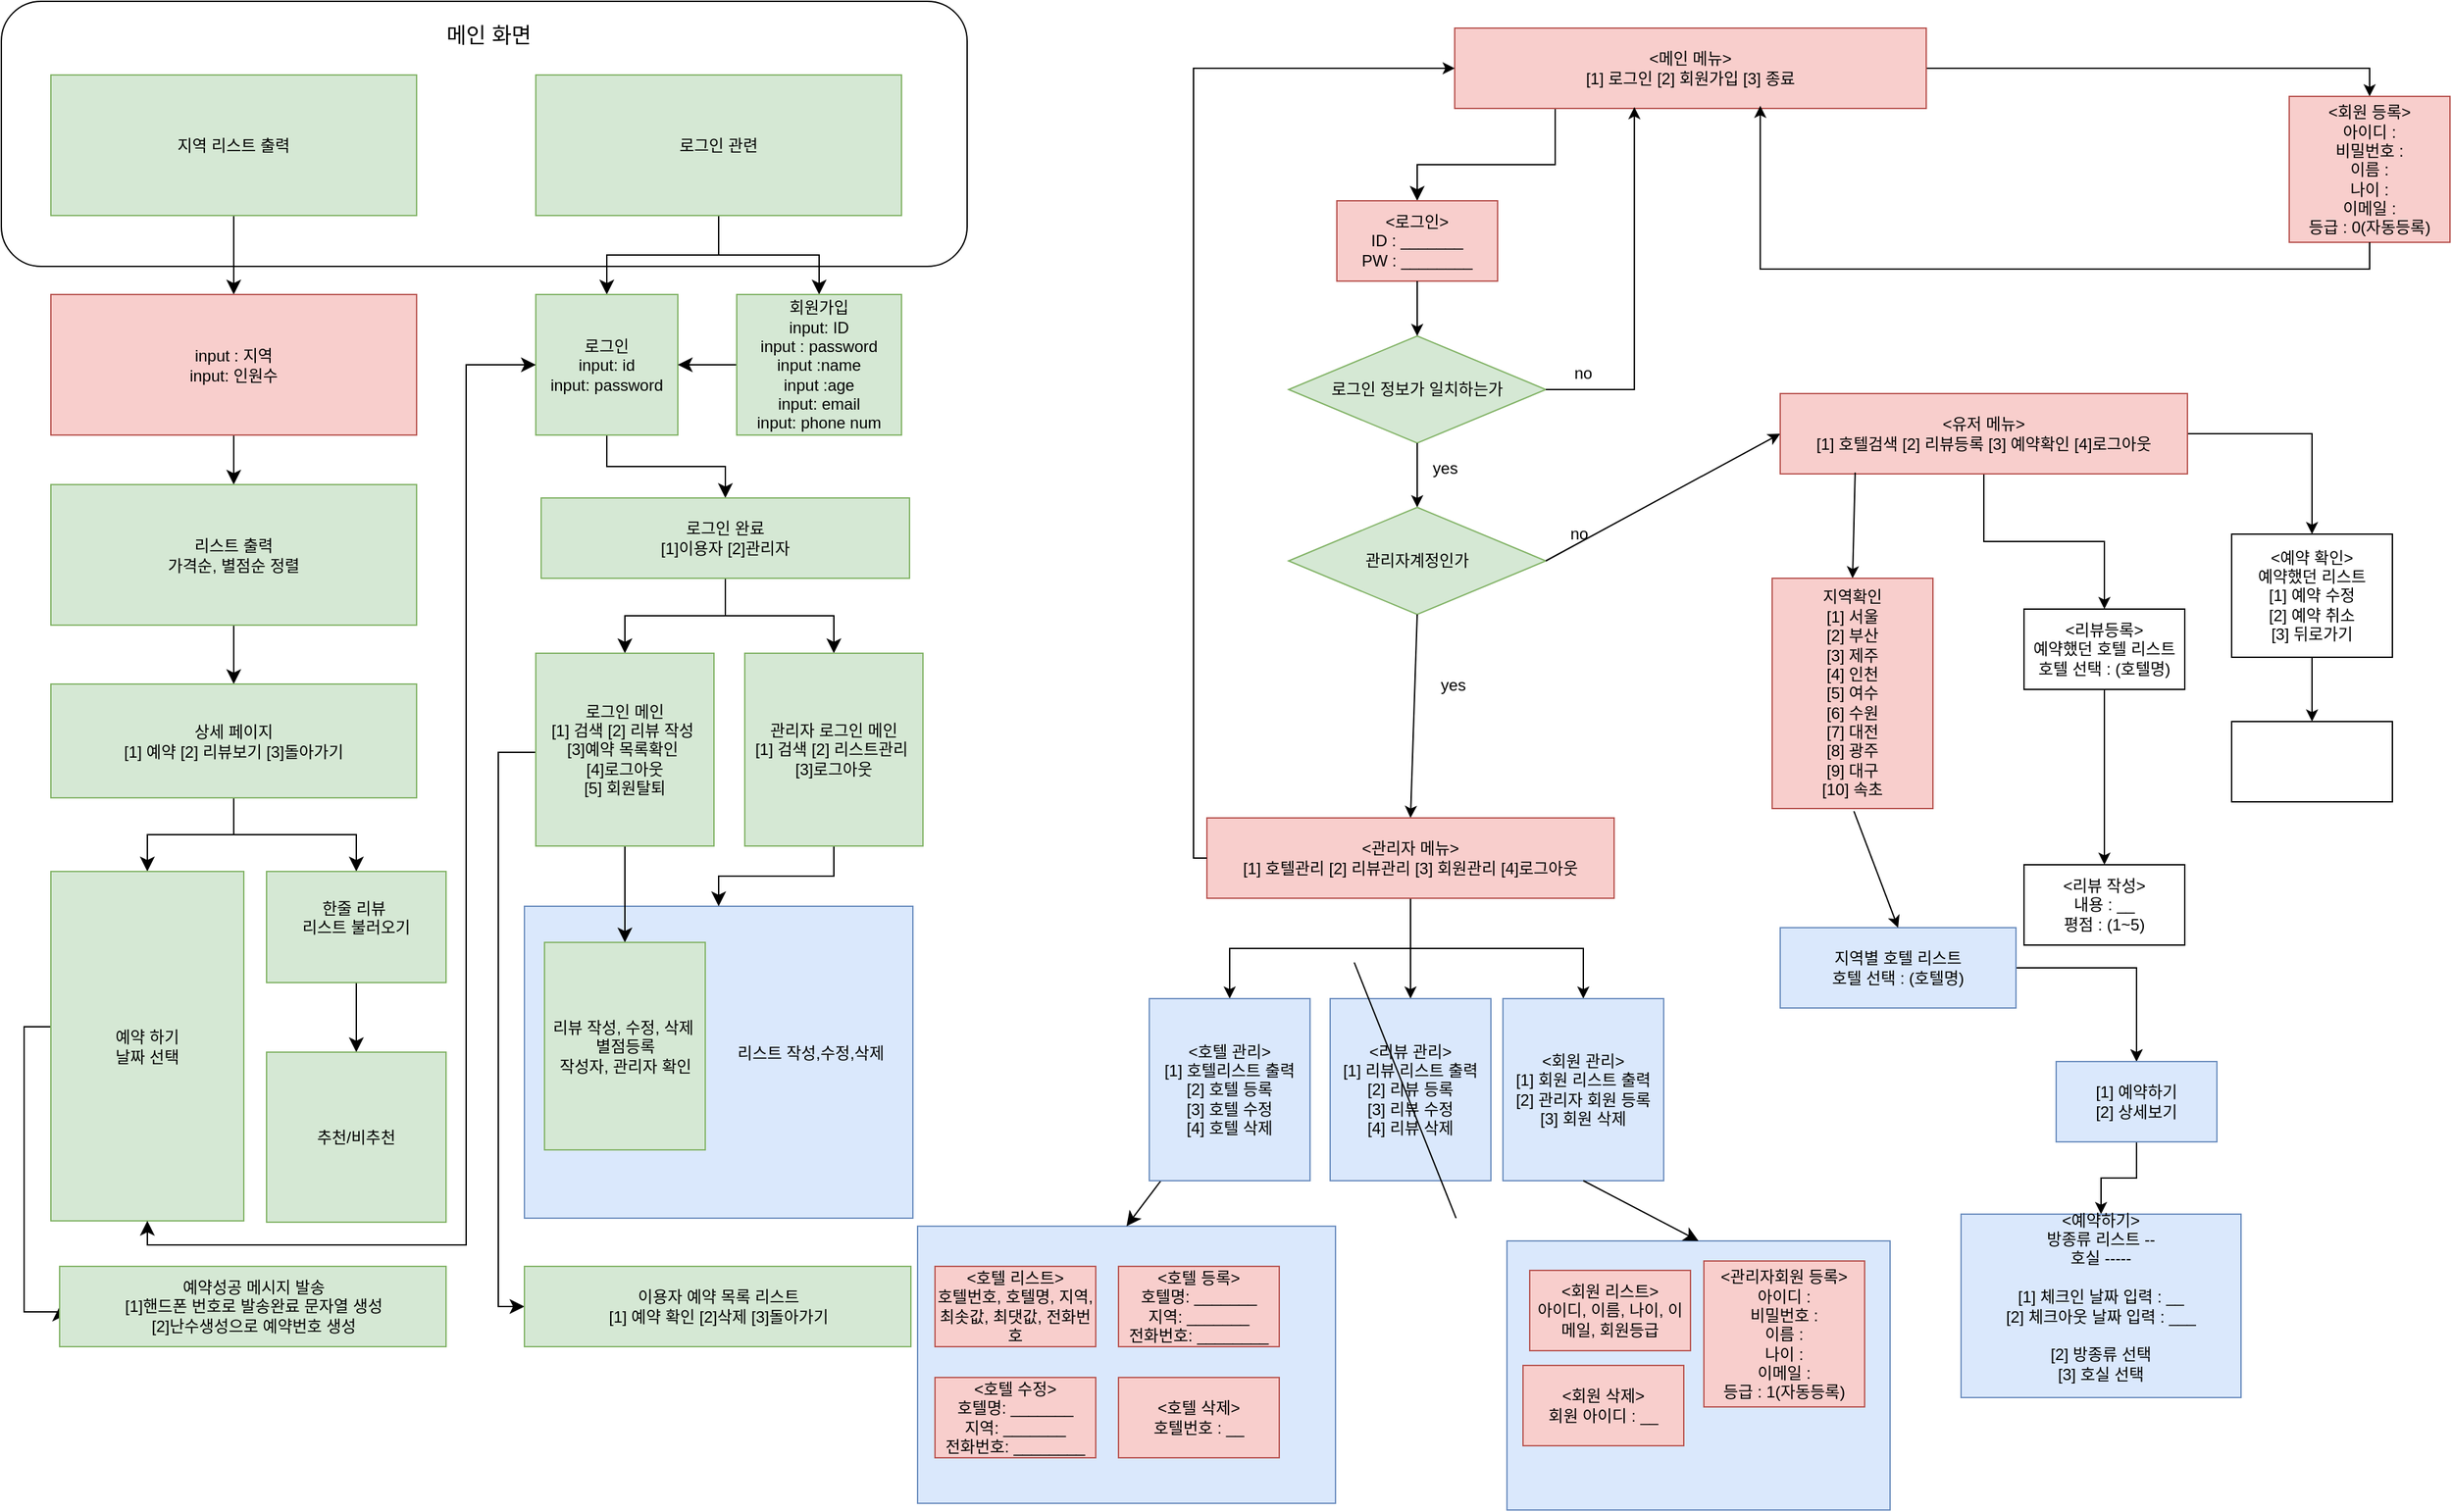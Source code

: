 <mxfile version="24.8.1">
  <diagram name="페이지-1" id="jO7z1dyCeIapQeeWM0qE">
    <mxGraphModel dx="1834" dy="1128" grid="0" gridSize="10" guides="1" tooltips="1" connect="1" arrows="1" fold="1" page="0" pageScale="1" pageWidth="827" pageHeight="1169" math="0" shadow="0">
      <root>
        <mxCell id="0" />
        <mxCell id="1" parent="0" />
        <mxCell id="-69zd7syYc6jtr3W0xUl-8" value="" style="rounded=0;whiteSpace=wrap;html=1;fillColor=#dae8fc;strokeColor=#6c8ebf;" vertex="1" parent="1">
          <mxGeometry x="374" y="872" width="312" height="207" as="geometry" />
        </mxCell>
        <mxCell id="-69zd7syYc6jtr3W0xUl-6" value="" style="rounded=0;whiteSpace=wrap;html=1;fillColor=#dae8fc;strokeColor=#6c8ebf;" vertex="1" parent="1">
          <mxGeometry x="814" y="883" width="286" height="201" as="geometry" />
        </mxCell>
        <mxCell id="dWjAk6hpG_CuCAJiAuPZ-34" value="&amp;nbsp; &amp;nbsp; &amp;nbsp; &amp;nbsp; &amp;nbsp; &amp;nbsp; &amp;nbsp; &amp;nbsp; &amp;nbsp; &amp;nbsp; &amp;nbsp; &amp;nbsp; &amp;nbsp; &amp;nbsp; &amp;nbsp; &amp;nbsp; &amp;nbsp; &amp;nbsp; &amp;nbsp; &amp;nbsp; &amp;nbsp; 리스트 작성,수정,삭제&amp;nbsp;&lt;div&gt;&amp;nbsp; &amp;nbsp; &amp;nbsp; &amp;nbsp; &amp;nbsp; &amp;nbsp; &amp;nbsp; &amp;nbsp; &amp;nbsp; &amp;nbsp; &amp;nbsp; &amp;nbsp; &amp;nbsp; &amp;nbsp; &amp;nbsp; &amp;nbsp; &amp;nbsp; &amp;nbsp; &amp;nbsp; &amp;nbsp; &amp;nbsp;&lt;/div&gt;" style="rounded=0;whiteSpace=wrap;html=1;fillColor=#dae8fc;strokeColor=#6c8ebf;" parent="1" vertex="1">
          <mxGeometry x="80.5" y="633" width="290" height="233" as="geometry" />
        </mxCell>
        <mxCell id="dWjAk6hpG_CuCAJiAuPZ-11" value="" style="rounded=1;whiteSpace=wrap;html=1;" parent="1" vertex="1">
          <mxGeometry x="-310" y="-43" width="721" height="198" as="geometry" />
        </mxCell>
        <mxCell id="dWjAk6hpG_CuCAJiAuPZ-8" value="" style="edgeStyle=none;curved=1;rounded=0;orthogonalLoop=1;jettySize=auto;html=1;fontSize=12;startSize=8;endSize=8;" parent="1" source="dWjAk6hpG_CuCAJiAuPZ-4" target="dWjAk6hpG_CuCAJiAuPZ-7" edge="1">
          <mxGeometry relative="1" as="geometry" />
        </mxCell>
        <mxCell id="dWjAk6hpG_CuCAJiAuPZ-4" value="지역 리스트 출력" style="rounded=0;whiteSpace=wrap;html=1;fillColor=#d5e8d4;strokeColor=#82b366;" parent="1" vertex="1">
          <mxGeometry x="-273" y="12" width="273" height="105" as="geometry" />
        </mxCell>
        <mxCell id="dWjAk6hpG_CuCAJiAuPZ-36" style="edgeStyle=orthogonalEdgeStyle;rounded=0;orthogonalLoop=1;jettySize=auto;html=1;entryX=0.5;entryY=0;entryDx=0;entryDy=0;fontSize=12;startSize=8;endSize=8;" parent="1" source="dWjAk6hpG_CuCAJiAuPZ-6" target="dWjAk6hpG_CuCAJiAuPZ-13" edge="1">
          <mxGeometry relative="1" as="geometry" />
        </mxCell>
        <mxCell id="dWjAk6hpG_CuCAJiAuPZ-37" style="edgeStyle=orthogonalEdgeStyle;rounded=0;orthogonalLoop=1;jettySize=auto;html=1;entryX=0.5;entryY=0;entryDx=0;entryDy=0;fontSize=12;startSize=8;endSize=8;" parent="1" source="dWjAk6hpG_CuCAJiAuPZ-6" target="dWjAk6hpG_CuCAJiAuPZ-14" edge="1">
          <mxGeometry relative="1" as="geometry" />
        </mxCell>
        <mxCell id="dWjAk6hpG_CuCAJiAuPZ-6" value="로그인 관련" style="rounded=0;whiteSpace=wrap;html=1;fillColor=#d5e8d4;strokeColor=#82b366;" parent="1" vertex="1">
          <mxGeometry x="89" y="12" width="273" height="105" as="geometry" />
        </mxCell>
        <mxCell id="dWjAk6hpG_CuCAJiAuPZ-10" value="" style="edgeStyle=none;curved=1;rounded=0;orthogonalLoop=1;jettySize=auto;html=1;fontSize=12;startSize=8;endSize=8;" parent="1" source="dWjAk6hpG_CuCAJiAuPZ-7" target="dWjAk6hpG_CuCAJiAuPZ-9" edge="1">
          <mxGeometry relative="1" as="geometry" />
        </mxCell>
        <mxCell id="dWjAk6hpG_CuCAJiAuPZ-7" value="input : 지역&lt;div&gt;input: 인원수&lt;/div&gt;" style="rounded=0;whiteSpace=wrap;html=1;fillColor=#f8cecc;strokeColor=#b85450;" parent="1" vertex="1">
          <mxGeometry x="-273" y="176" width="273" height="105" as="geometry" />
        </mxCell>
        <mxCell id="dWjAk6hpG_CuCAJiAuPZ-27" value="" style="edgeStyle=none;curved=1;rounded=0;orthogonalLoop=1;jettySize=auto;html=1;fontSize=12;startSize=8;endSize=8;" parent="1" source="dWjAk6hpG_CuCAJiAuPZ-9" target="dWjAk6hpG_CuCAJiAuPZ-16" edge="1">
          <mxGeometry relative="1" as="geometry" />
        </mxCell>
        <mxCell id="dWjAk6hpG_CuCAJiAuPZ-9" value="리스트 출력&lt;div&gt;가격순, 별점순 정렬&lt;/div&gt;" style="rounded=0;whiteSpace=wrap;html=1;fillColor=#d5e8d4;strokeColor=#82b366;" parent="1" vertex="1">
          <mxGeometry x="-273" y="318" width="273" height="105" as="geometry" />
        </mxCell>
        <mxCell id="dWjAk6hpG_CuCAJiAuPZ-12" value="메인 화면" style="text;html=1;align=center;verticalAlign=middle;whiteSpace=wrap;rounded=0;fontSize=16;" parent="1" vertex="1">
          <mxGeometry x="-54" y="-33" width="216" height="30" as="geometry" />
        </mxCell>
        <mxCell id="dWjAk6hpG_CuCAJiAuPZ-29" style="edgeStyle=orthogonalEdgeStyle;rounded=0;orthogonalLoop=1;jettySize=auto;html=1;entryX=0.5;entryY=0;entryDx=0;entryDy=0;fontSize=12;startSize=8;endSize=8;" parent="1" source="dWjAk6hpG_CuCAJiAuPZ-13" target="dWjAk6hpG_CuCAJiAuPZ-15" edge="1">
          <mxGeometry relative="1" as="geometry" />
        </mxCell>
        <mxCell id="dWjAk6hpG_CuCAJiAuPZ-13" value="로그인&lt;div&gt;input: id&lt;/div&gt;&lt;div&gt;input: password&lt;/div&gt;" style="rounded=0;whiteSpace=wrap;html=1;fillColor=#d5e8d4;strokeColor=#82b366;" parent="1" vertex="1">
          <mxGeometry x="89" y="176" width="106" height="105" as="geometry" />
        </mxCell>
        <mxCell id="dWjAk6hpG_CuCAJiAuPZ-30" value="" style="edgeStyle=none;curved=1;rounded=0;orthogonalLoop=1;jettySize=auto;html=1;fontSize=12;startSize=8;endSize=8;" parent="1" source="dWjAk6hpG_CuCAJiAuPZ-14" target="dWjAk6hpG_CuCAJiAuPZ-13" edge="1">
          <mxGeometry relative="1" as="geometry" />
        </mxCell>
        <mxCell id="dWjAk6hpG_CuCAJiAuPZ-14" value="회원가입&lt;div&gt;&lt;div&gt;input: ID&lt;br&gt;&lt;/div&gt;&lt;div&gt;input : password&lt;/div&gt;&lt;div&gt;input :name&lt;/div&gt;&lt;div&gt;input :age&lt;br&gt;&lt;/div&gt;&lt;div&gt;input: email&lt;br&gt;&lt;/div&gt;&lt;div&gt;input: phone num&lt;/div&gt;&lt;/div&gt;" style="rounded=0;whiteSpace=wrap;html=1;fillColor=#d5e8d4;strokeColor=#82b366;" parent="1" vertex="1">
          <mxGeometry x="239" y="176" width="123" height="105" as="geometry" />
        </mxCell>
        <mxCell id="dWjAk6hpG_CuCAJiAuPZ-31" style="edgeStyle=orthogonalEdgeStyle;rounded=0;orthogonalLoop=1;jettySize=auto;html=1;entryX=0.5;entryY=0;entryDx=0;entryDy=0;fontSize=12;startSize=8;endSize=8;" parent="1" source="dWjAk6hpG_CuCAJiAuPZ-15" target="dWjAk6hpG_CuCAJiAuPZ-17" edge="1">
          <mxGeometry relative="1" as="geometry" />
        </mxCell>
        <mxCell id="dWjAk6hpG_CuCAJiAuPZ-32" style="edgeStyle=orthogonalEdgeStyle;rounded=0;orthogonalLoop=1;jettySize=auto;html=1;entryX=0.5;entryY=0;entryDx=0;entryDy=0;fontSize=12;startSize=8;endSize=8;" parent="1" source="dWjAk6hpG_CuCAJiAuPZ-15" target="dWjAk6hpG_CuCAJiAuPZ-24" edge="1">
          <mxGeometry relative="1" as="geometry" />
        </mxCell>
        <mxCell id="dWjAk6hpG_CuCAJiAuPZ-15" value="로그인 완료&lt;div&gt;[1]이용자 [2]관리자&lt;/div&gt;" style="rounded=0;whiteSpace=wrap;html=1;fillColor=#d5e8d4;strokeColor=#82b366;" parent="1" vertex="1">
          <mxGeometry x="93" y="328" width="275" height="60" as="geometry" />
        </mxCell>
        <mxCell id="dWjAk6hpG_CuCAJiAuPZ-23" value="" style="edgeStyle=orthogonalEdgeStyle;rounded=0;orthogonalLoop=1;jettySize=auto;html=1;fontSize=12;startSize=8;endSize=8;" parent="1" source="dWjAk6hpG_CuCAJiAuPZ-16" target="dWjAk6hpG_CuCAJiAuPZ-20" edge="1">
          <mxGeometry relative="1" as="geometry" />
        </mxCell>
        <mxCell id="dWjAk6hpG_CuCAJiAuPZ-26" style="edgeStyle=orthogonalEdgeStyle;rounded=0;orthogonalLoop=1;jettySize=auto;html=1;entryX=0.5;entryY=0;entryDx=0;entryDy=0;fontSize=12;startSize=8;endSize=8;" parent="1" source="dWjAk6hpG_CuCAJiAuPZ-16" target="dWjAk6hpG_CuCAJiAuPZ-19" edge="1">
          <mxGeometry relative="1" as="geometry" />
        </mxCell>
        <mxCell id="dWjAk6hpG_CuCAJiAuPZ-16" value="상세 페이지&lt;div&gt;[1] 예약 [2] 리뷰보기 [3]돌아가기&lt;/div&gt;" style="rounded=0;whiteSpace=wrap;html=1;fillColor=#d5e8d4;strokeColor=#82b366;" parent="1" vertex="1">
          <mxGeometry x="-273" y="467" width="273" height="85" as="geometry" />
        </mxCell>
        <mxCell id="dWjAk6hpG_CuCAJiAuPZ-33" value="" style="edgeStyle=none;curved=1;rounded=0;orthogonalLoop=1;jettySize=auto;html=1;fontSize=12;startSize=8;endSize=8;" parent="1" source="dWjAk6hpG_CuCAJiAuPZ-17" target="dWjAk6hpG_CuCAJiAuPZ-21" edge="1">
          <mxGeometry relative="1" as="geometry" />
        </mxCell>
        <mxCell id="dWjAk6hpG_CuCAJiAuPZ-44" style="edgeStyle=orthogonalEdgeStyle;rounded=0;orthogonalLoop=1;jettySize=auto;html=1;entryX=0;entryY=0.5;entryDx=0;entryDy=0;fontSize=12;startSize=8;endSize=8;exitX=0;exitY=0.5;exitDx=0;exitDy=0;" parent="1" source="dWjAk6hpG_CuCAJiAuPZ-17" target="dWjAk6hpG_CuCAJiAuPZ-43" edge="1">
          <mxGeometry relative="1" as="geometry">
            <Array as="points">
              <mxPoint x="89" y="518" />
              <mxPoint x="61" y="518" />
              <mxPoint x="61" y="932" />
            </Array>
          </mxGeometry>
        </mxCell>
        <mxCell id="dWjAk6hpG_CuCAJiAuPZ-17" value="로그인 메인&lt;div&gt;[1] 검색 [2] 리뷰 작성&amp;nbsp;&lt;/div&gt;&lt;div&gt;[3]예약 목록확인&amp;nbsp;&lt;/div&gt;&lt;div&gt;[4]로그아웃&lt;/div&gt;&lt;div&gt;[5] 회원탈퇴&lt;/div&gt;" style="rounded=0;whiteSpace=wrap;html=1;fillColor=#d5e8d4;strokeColor=#82b366;" parent="1" vertex="1">
          <mxGeometry x="89" y="444" width="133" height="144" as="geometry" />
        </mxCell>
        <mxCell id="dWjAk6hpG_CuCAJiAuPZ-46" style="edgeStyle=orthogonalEdgeStyle;rounded=0;orthogonalLoop=1;jettySize=auto;html=1;entryX=0;entryY=0.5;entryDx=0;entryDy=0;fontSize=12;startSize=8;endSize=8;" parent="1" source="dWjAk6hpG_CuCAJiAuPZ-19" target="dWjAk6hpG_CuCAJiAuPZ-45" edge="1">
          <mxGeometry relative="1" as="geometry">
            <Array as="points">
              <mxPoint x="-293" y="723" />
              <mxPoint x="-293" y="936" />
            </Array>
          </mxGeometry>
        </mxCell>
        <mxCell id="dWjAk6hpG_CuCAJiAuPZ-19" value="예약 하기&lt;div&gt;날짜 선택&lt;/div&gt;" style="rounded=0;whiteSpace=wrap;html=1;fillColor=#d5e8d4;strokeColor=#82b366;" parent="1" vertex="1">
          <mxGeometry x="-273" y="607" width="144" height="261" as="geometry" />
        </mxCell>
        <mxCell id="dWjAk6hpG_CuCAJiAuPZ-39" style="edgeStyle=none;curved=1;rounded=0;orthogonalLoop=1;jettySize=auto;html=1;entryX=0.5;entryY=0;entryDx=0;entryDy=0;fontSize=12;startSize=8;endSize=8;" parent="1" source="dWjAk6hpG_CuCAJiAuPZ-20" target="dWjAk6hpG_CuCAJiAuPZ-38" edge="1">
          <mxGeometry relative="1" as="geometry" />
        </mxCell>
        <mxCell id="dWjAk6hpG_CuCAJiAuPZ-20" value="한줄 리뷰&amp;nbsp;&lt;div&gt;리&lt;span style=&quot;background-color: initial;&quot;&gt;스트 불러오기&lt;/span&gt;&lt;div&gt;&lt;div&gt;&lt;br&gt;&lt;/div&gt;&lt;/div&gt;&lt;/div&gt;" style="rounded=0;whiteSpace=wrap;html=1;fillColor=#d5e8d4;strokeColor=#82b366;" parent="1" vertex="1">
          <mxGeometry x="-112" y="607" width="134" height="83" as="geometry" />
        </mxCell>
        <mxCell id="dWjAk6hpG_CuCAJiAuPZ-21" value="리뷰 작성, 수정, 삭제&amp;nbsp;&lt;div&gt;별점등록&lt;/div&gt;&lt;div&gt;작성자, 관리자 확인&lt;/div&gt;" style="rounded=0;whiteSpace=wrap;html=1;fillColor=#d5e8d4;strokeColor=#82b366;" parent="1" vertex="1">
          <mxGeometry x="95.5" y="660" width="120" height="155" as="geometry" />
        </mxCell>
        <mxCell id="dWjAk6hpG_CuCAJiAuPZ-35" value="" style="edgeStyle=orthogonalEdgeStyle;rounded=0;orthogonalLoop=1;jettySize=auto;html=1;fontSize=12;startSize=8;endSize=8;" parent="1" source="dWjAk6hpG_CuCAJiAuPZ-24" target="dWjAk6hpG_CuCAJiAuPZ-34" edge="1">
          <mxGeometry relative="1" as="geometry" />
        </mxCell>
        <mxCell id="dWjAk6hpG_CuCAJiAuPZ-24" value="관리자 로그인 메인&lt;div&gt;[1] 검색 [2] 리스트관리&amp;nbsp; [3]로그아웃&lt;/div&gt;" style="rounded=0;whiteSpace=wrap;html=1;fillColor=#d5e8d4;strokeColor=#82b366;" parent="1" vertex="1">
          <mxGeometry x="245" y="444" width="133" height="144" as="geometry" />
        </mxCell>
        <mxCell id="dWjAk6hpG_CuCAJiAuPZ-38" value="&lt;div&gt;&lt;div&gt;추천/비추천&lt;/div&gt;&lt;/div&gt;" style="rounded=0;whiteSpace=wrap;html=1;fillColor=#d5e8d4;strokeColor=#82b366;" parent="1" vertex="1">
          <mxGeometry x="-112" y="742" width="134" height="127" as="geometry" />
        </mxCell>
        <mxCell id="dWjAk6hpG_CuCAJiAuPZ-41" value="" style="endArrow=classic;startArrow=classic;html=1;rounded=0;fontSize=12;startSize=8;endSize=8;exitX=0.5;exitY=1;exitDx=0;exitDy=0;entryX=0;entryY=0.5;entryDx=0;entryDy=0;edgeStyle=orthogonalEdgeStyle;" parent="1" source="dWjAk6hpG_CuCAJiAuPZ-19" target="dWjAk6hpG_CuCAJiAuPZ-13" edge="1">
          <mxGeometry width="50" height="50" relative="1" as="geometry">
            <mxPoint x="370" y="587" as="sourcePoint" />
            <mxPoint x="420" y="537" as="targetPoint" />
            <Array as="points">
              <mxPoint x="-201" y="886" />
              <mxPoint x="37" y="886" />
              <mxPoint x="37" y="229" />
            </Array>
          </mxGeometry>
        </mxCell>
        <mxCell id="dWjAk6hpG_CuCAJiAuPZ-42" style="edgeStyle=none;curved=1;rounded=0;orthogonalLoop=1;jettySize=auto;html=1;exitX=0.5;exitY=0;exitDx=0;exitDy=0;fontSize=12;startSize=8;endSize=8;" parent="1" source="dWjAk6hpG_CuCAJiAuPZ-21" target="dWjAk6hpG_CuCAJiAuPZ-21" edge="1">
          <mxGeometry relative="1" as="geometry" />
        </mxCell>
        <mxCell id="dWjAk6hpG_CuCAJiAuPZ-43" value="이용자 예약 목록 리스트&lt;div&gt;[1] 예약 확인 [2]삭제 [3]돌아가기&lt;/div&gt;" style="rounded=0;whiteSpace=wrap;html=1;fillColor=#d5e8d4;strokeColor=#82b366;" parent="1" vertex="1">
          <mxGeometry x="80.5" y="902" width="288.5" height="60" as="geometry" />
        </mxCell>
        <mxCell id="dWjAk6hpG_CuCAJiAuPZ-45" value="예약성공 메시지 발송&lt;div&gt;[1]핸드폰 번호로 발송완료 문자열 생성&lt;br&gt;[2]난수생성으로 예약번호 생성&lt;/div&gt;" style="rounded=0;whiteSpace=wrap;html=1;fillColor=#d5e8d4;strokeColor=#82b366;" parent="1" vertex="1">
          <mxGeometry x="-266.5" y="902" width="288.5" height="60" as="geometry" />
        </mxCell>
        <mxCell id="w3Ro1E21E2H8l9tgU71c-4" style="edgeStyle=orthogonalEdgeStyle;rounded=0;orthogonalLoop=1;jettySize=auto;html=1;fontSize=12;startSize=8;endSize=8;entryX=0.5;entryY=0;entryDx=0;entryDy=0;" parent="1" source="w3Ro1E21E2H8l9tgU71c-2" target="veDJmBnKg87x7fbsPKE0-1" edge="1">
          <mxGeometry relative="1" as="geometry">
            <mxPoint x="779" y="97" as="targetPoint" />
            <Array as="points">
              <mxPoint x="850" y="79" />
              <mxPoint x="747" y="79" />
            </Array>
          </mxGeometry>
        </mxCell>
        <mxCell id="L_SstyZG6SkxzQhUdoq1-2" style="edgeStyle=orthogonalEdgeStyle;rounded=0;orthogonalLoop=1;jettySize=auto;html=1;entryX=0.5;entryY=0;entryDx=0;entryDy=0;" parent="1" source="w3Ro1E21E2H8l9tgU71c-2" target="-69zd7syYc6jtr3W0xUl-9" edge="1">
          <mxGeometry relative="1" as="geometry" />
        </mxCell>
        <mxCell id="w3Ro1E21E2H8l9tgU71c-2" value="&lt;div&gt;&amp;lt;메인 메뉴&amp;gt;&lt;/div&gt;[1] 로그인 [2] 회원가입 [3] 종료" style="rounded=0;whiteSpace=wrap;html=1;fillColor=#f8cecc;strokeColor=#b85450;" parent="1" vertex="1">
          <mxGeometry x="775" y="-23" width="352" height="60" as="geometry" />
        </mxCell>
        <mxCell id="w3Ro1E21E2H8l9tgU71c-6" value="로그인 정보가 일치하는가" style="rhombus;whiteSpace=wrap;html=1;fillColor=#d5e8d4;strokeColor=#82b366;" parent="1" vertex="1">
          <mxGeometry x="651" y="207" width="192" height="80" as="geometry" />
        </mxCell>
        <mxCell id="v8jQzw-NbdLlAFEhNXOF-1" value="" style="endArrow=classic;html=1;rounded=0;exitX=0.5;exitY=1;exitDx=0;exitDy=0;entryX=0.5;entryY=0;entryDx=0;entryDy=0;" parent="1" source="w3Ro1E21E2H8l9tgU71c-6" target="v8jQzw-NbdLlAFEhNXOF-7" edge="1">
          <mxGeometry width="50" height="50" relative="1" as="geometry">
            <mxPoint x="836" y="441" as="sourcePoint" />
            <mxPoint x="747" y="339" as="targetPoint" />
          </mxGeometry>
        </mxCell>
        <mxCell id="v8jQzw-NbdLlAFEhNXOF-3" value="" style="endArrow=classic;html=1;rounded=0;exitX=1;exitY=0.5;exitDx=0;exitDy=0;entryX=0.381;entryY=0.983;entryDx=0;entryDy=0;entryPerimeter=0;edgeStyle=orthogonalEdgeStyle;" parent="1" source="w3Ro1E21E2H8l9tgU71c-6" target="w3Ro1E21E2H8l9tgU71c-2" edge="1">
          <mxGeometry width="50" height="50" relative="1" as="geometry">
            <mxPoint x="844" y="150" as="sourcePoint" />
            <mxPoint x="915" y="114" as="targetPoint" />
          </mxGeometry>
        </mxCell>
        <mxCell id="v8jQzw-NbdLlAFEhNXOF-4" value="no" style="text;html=1;align=center;verticalAlign=middle;whiteSpace=wrap;rounded=0;" parent="1" vertex="1">
          <mxGeometry x="841" y="220" width="60" height="30" as="geometry" />
        </mxCell>
        <mxCell id="v8jQzw-NbdLlAFEhNXOF-5" value="yes" style="text;html=1;align=center;verticalAlign=middle;whiteSpace=wrap;rounded=0;" parent="1" vertex="1">
          <mxGeometry x="738" y="291" width="60" height="30" as="geometry" />
        </mxCell>
        <mxCell id="v8jQzw-NbdLlAFEhNXOF-7" value="관리자계정인가" style="rhombus;whiteSpace=wrap;html=1;fillColor=#d5e8d4;strokeColor=#82b366;" parent="1" vertex="1">
          <mxGeometry x="651" y="335" width="192" height="80" as="geometry" />
        </mxCell>
        <mxCell id="v8jQzw-NbdLlAFEhNXOF-8" value="" style="endArrow=classic;html=1;rounded=0;exitX=0.5;exitY=1;exitDx=0;exitDy=0;entryX=0.5;entryY=0;entryDx=0;entryDy=0;" parent="1" source="v8jQzw-NbdLlAFEhNXOF-7" target="v8jQzw-NbdLlAFEhNXOF-37" edge="1">
          <mxGeometry width="50" height="50" relative="1" as="geometry">
            <mxPoint x="836" y="541" as="sourcePoint" />
            <mxPoint x="745" y="492" as="targetPoint" />
          </mxGeometry>
        </mxCell>
        <mxCell id="v8jQzw-NbdLlAFEhNXOF-9" value="" style="endArrow=classic;html=1;rounded=0;exitX=1;exitY=0.5;exitDx=0;exitDy=0;entryX=0;entryY=0.5;entryDx=0;entryDy=0;" parent="1" source="v8jQzw-NbdLlAFEhNXOF-7" target="v8jQzw-NbdLlAFEhNXOF-51" edge="1">
          <mxGeometry width="50" height="50" relative="1" as="geometry">
            <mxPoint x="836" y="446" as="sourcePoint" />
            <mxPoint x="967" y="278" as="targetPoint" />
          </mxGeometry>
        </mxCell>
        <mxCell id="v8jQzw-NbdLlAFEhNXOF-10" value="yes" style="text;html=1;align=center;verticalAlign=middle;whiteSpace=wrap;rounded=0;" parent="1" vertex="1">
          <mxGeometry x="744" y="453" width="60" height="30" as="geometry" />
        </mxCell>
        <mxCell id="v8jQzw-NbdLlAFEhNXOF-11" value="no" style="text;html=1;align=center;verticalAlign=middle;whiteSpace=wrap;rounded=0;" parent="1" vertex="1">
          <mxGeometry x="838" y="340" width="60" height="30" as="geometry" />
        </mxCell>
        <mxCell id="v8jQzw-NbdLlAFEhNXOF-42" style="edgeStyle=orthogonalEdgeStyle;rounded=0;orthogonalLoop=1;jettySize=auto;html=1;" parent="1" source="v8jQzw-NbdLlAFEhNXOF-37" target="v8jQzw-NbdLlAFEhNXOF-39" edge="1">
          <mxGeometry relative="1" as="geometry" />
        </mxCell>
        <mxCell id="v8jQzw-NbdLlAFEhNXOF-43" style="edgeStyle=orthogonalEdgeStyle;rounded=0;orthogonalLoop=1;jettySize=auto;html=1;" parent="1" source="v8jQzw-NbdLlAFEhNXOF-37" target="v8jQzw-NbdLlAFEhNXOF-40" edge="1">
          <mxGeometry relative="1" as="geometry" />
        </mxCell>
        <mxCell id="v8jQzw-NbdLlAFEhNXOF-44" style="edgeStyle=orthogonalEdgeStyle;rounded=0;orthogonalLoop=1;jettySize=auto;html=1;" parent="1" source="v8jQzw-NbdLlAFEhNXOF-37" target="v8jQzw-NbdLlAFEhNXOF-41" edge="1">
          <mxGeometry relative="1" as="geometry" />
        </mxCell>
        <mxCell id="v8jQzw-NbdLlAFEhNXOF-37" value="&lt;div&gt;&amp;lt;관리자 메뉴&amp;gt;&lt;/div&gt;[1] 호텔관리 [2] 리뷰관리 [3] 회원관리 [4]로그아웃" style="rounded=0;whiteSpace=wrap;html=1;fillColor=#f8cecc;strokeColor=#b85450;" parent="1" vertex="1">
          <mxGeometry x="590" y="567" width="304" height="60" as="geometry" />
        </mxCell>
        <mxCell id="WjUg7KidfEI-SgclK0hx-2" style="edgeStyle=none;curved=1;rounded=0;orthogonalLoop=1;jettySize=auto;html=1;entryX=0.5;entryY=0;entryDx=0;entryDy=0;fontSize=12;startSize=8;endSize=8;" parent="1" source="v8jQzw-NbdLlAFEhNXOF-39" target="-69zd7syYc6jtr3W0xUl-8" edge="1">
          <mxGeometry relative="1" as="geometry">
            <mxPoint x="520.5" y="861" as="targetPoint" />
          </mxGeometry>
        </mxCell>
        <mxCell id="v8jQzw-NbdLlAFEhNXOF-39" value="&lt;div&gt;&amp;lt;호텔 관리&amp;gt;&lt;/div&gt;[1] 호텔리스트 출력&lt;div&gt;[2] 호텔 등록&lt;/div&gt;&lt;div&gt;[3] 호텔 수정&lt;/div&gt;&lt;div&gt;[4] 호텔 삭제&lt;/div&gt;" style="rounded=0;whiteSpace=wrap;html=1;fillColor=#dae8fc;strokeColor=#6c8ebf;" parent="1" vertex="1">
          <mxGeometry x="547" y="702" width="120" height="136" as="geometry" />
        </mxCell>
        <mxCell id="v8jQzw-NbdLlAFEhNXOF-40" value="&lt;div&gt;&amp;lt;리뷰 관리&amp;gt;&lt;/div&gt;[1] 리뷰 리스트 출력&lt;div&gt;[2] 리뷰 등록&lt;/div&gt;&lt;div&gt;[3] 리뷰 수정&lt;/div&gt;&lt;div&gt;[4] 리뷰 삭제&lt;/div&gt;" style="rounded=0;whiteSpace=wrap;html=1;fillColor=#dae8fc;strokeColor=#6c8ebf;" parent="1" vertex="1">
          <mxGeometry x="682" y="702" width="120" height="136" as="geometry" />
        </mxCell>
        <mxCell id="v8jQzw-NbdLlAFEhNXOF-41" value="&lt;div&gt;&amp;lt;회원 관리&amp;gt;&lt;/div&gt;[1] 회원 리스트 출력&lt;div&gt;[2] 관리자 회원 등록&lt;/div&gt;&lt;div&gt;[3] 회원 삭제&lt;/div&gt;" style="rounded=0;whiteSpace=wrap;html=1;fillColor=#dae8fc;strokeColor=#6c8ebf;" parent="1" vertex="1">
          <mxGeometry x="811" y="702" width="120" height="136" as="geometry" />
        </mxCell>
        <mxCell id="v8jQzw-NbdLlAFEhNXOF-46" value="" style="endArrow=classic;html=1;rounded=0;exitX=0;exitY=0.5;exitDx=0;exitDy=0;entryX=0;entryY=0.5;entryDx=0;entryDy=0;edgeStyle=orthogonalEdgeStyle;" parent="1" source="v8jQzw-NbdLlAFEhNXOF-37" target="w3Ro1E21E2H8l9tgU71c-2" edge="1">
          <mxGeometry width="50" height="50" relative="1" as="geometry">
            <mxPoint x="805" y="293" as="sourcePoint" />
            <mxPoint x="855" y="243" as="targetPoint" />
          </mxGeometry>
        </mxCell>
        <mxCell id="v8jQzw-NbdLlAFEhNXOF-50" value="" style="endArrow=none;html=1;rounded=0;" parent="1" edge="1">
          <mxGeometry width="50" height="50" relative="1" as="geometry">
            <mxPoint x="776" y="866" as="sourcePoint" />
            <mxPoint x="700" y="675" as="targetPoint" />
          </mxGeometry>
        </mxCell>
        <mxCell id="-69zd7syYc6jtr3W0xUl-17" style="edgeStyle=orthogonalEdgeStyle;rounded=0;orthogonalLoop=1;jettySize=auto;html=1;" edge="1" parent="1" source="v8jQzw-NbdLlAFEhNXOF-51" target="-69zd7syYc6jtr3W0xUl-18">
          <mxGeometry relative="1" as="geometry">
            <mxPoint x="1466" y="328" as="targetPoint" />
          </mxGeometry>
        </mxCell>
        <mxCell id="-69zd7syYc6jtr3W0xUl-21" style="edgeStyle=orthogonalEdgeStyle;rounded=0;orthogonalLoop=1;jettySize=auto;html=1;" edge="1" parent="1" source="v8jQzw-NbdLlAFEhNXOF-51" target="-69zd7syYc6jtr3W0xUl-22">
          <mxGeometry relative="1" as="geometry">
            <mxPoint x="1472" y="394" as="targetPoint" />
          </mxGeometry>
        </mxCell>
        <mxCell id="v8jQzw-NbdLlAFEhNXOF-51" value="&lt;div&gt;&amp;lt;유저 메뉴&amp;gt;&lt;/div&gt;[1] 호텔검색 [2] 리뷰등록 [3] 예약확인 [4]로그아웃" style="rounded=0;whiteSpace=wrap;html=1;fillColor=#f8cecc;strokeColor=#b85450;" parent="1" vertex="1">
          <mxGeometry x="1018" y="250" width="304" height="60" as="geometry" />
        </mxCell>
        <mxCell id="-69zd7syYc6jtr3W0xUl-13" value="" style="edgeStyle=orthogonalEdgeStyle;rounded=0;orthogonalLoop=1;jettySize=auto;html=1;" edge="1" parent="1" source="v8jQzw-NbdLlAFEhNXOF-53" target="-69zd7syYc6jtr3W0xUl-12">
          <mxGeometry relative="1" as="geometry" />
        </mxCell>
        <mxCell id="-69zd7syYc6jtr3W0xUl-14" value="" style="edgeStyle=orthogonalEdgeStyle;rounded=0;orthogonalLoop=1;jettySize=auto;html=1;" edge="1" parent="1" source="v8jQzw-NbdLlAFEhNXOF-53" target="-69zd7syYc6jtr3W0xUl-12">
          <mxGeometry relative="1" as="geometry" />
        </mxCell>
        <mxCell id="v8jQzw-NbdLlAFEhNXOF-53" value="지역별 호텔 리스트&lt;div&gt;호텔 선택 : (호텔명)&lt;/div&gt;" style="rounded=0;whiteSpace=wrap;html=1;fillColor=#dae8fc;strokeColor=#6c8ebf;" parent="1" vertex="1">
          <mxGeometry x="1018" y="649" width="176" height="60" as="geometry" />
        </mxCell>
        <mxCell id="v8jQzw-NbdLlAFEhNXOF-54" value="" style="endArrow=classic;html=1;rounded=0;entryX=0.5;entryY=0;entryDx=0;entryDy=0;exitX=0.184;exitY=0.983;exitDx=0;exitDy=0;exitPerimeter=0;" parent="1" source="v8jQzw-NbdLlAFEhNXOF-51" target="v8jQzw-NbdLlAFEhNXOF-56" edge="1">
          <mxGeometry width="50" height="50" relative="1" as="geometry">
            <mxPoint x="1224" y="510" as="sourcePoint" />
            <mxPoint x="1274" y="460" as="targetPoint" />
          </mxGeometry>
        </mxCell>
        <mxCell id="v8jQzw-NbdLlAFEhNXOF-56" value="지역확인&lt;div&gt;[1] 서울&lt;/div&gt;&lt;div&gt;[2] 부산&lt;/div&gt;&lt;div&gt;[3] 제주&lt;/div&gt;&lt;div&gt;[4] 인천&lt;/div&gt;&lt;div&gt;[5] 여수&lt;/div&gt;&lt;div&gt;[6] 수원&lt;/div&gt;&lt;div&gt;[7] 대전&lt;/div&gt;&lt;div&gt;[8] 광주&lt;/div&gt;&lt;div&gt;[9] 대구&lt;/div&gt;&lt;div&gt;[10] 속초&lt;/div&gt;" style="rounded=0;whiteSpace=wrap;html=1;fillColor=#f8cecc;strokeColor=#b85450;" parent="1" vertex="1">
          <mxGeometry x="1012" y="388" width="120" height="172" as="geometry" />
        </mxCell>
        <mxCell id="v8jQzw-NbdLlAFEhNXOF-58" value="" style="endArrow=classic;html=1;rounded=0;exitX=1;exitY=0.5;exitDx=0;exitDy=0;entryX=0.5;entryY=0;entryDx=0;entryDy=0;" parent="1" target="v8jQzw-NbdLlAFEhNXOF-53" edge="1">
          <mxGeometry width="50" height="50" relative="1" as="geometry">
            <mxPoint x="1073" y="562" as="sourcePoint" />
            <mxPoint x="959" y="772" as="targetPoint" />
          </mxGeometry>
        </mxCell>
        <mxCell id="veDJmBnKg87x7fbsPKE0-1" value="&amp;lt;로그인&amp;gt;&lt;div&gt;ID : _______&lt;/div&gt;&lt;div&gt;PW : ________&lt;/div&gt;" style="rounded=0;whiteSpace=wrap;html=1;fillColor=#f8cecc;strokeColor=#b85450;" parent="1" vertex="1">
          <mxGeometry x="687" y="106" width="120" height="60" as="geometry" />
        </mxCell>
        <mxCell id="veDJmBnKg87x7fbsPKE0-18" value="" style="endArrow=classic;html=1;rounded=0;entryX=0.5;entryY=0;entryDx=0;entryDy=0;exitX=0.5;exitY=1;exitDx=0;exitDy=0;" parent="1" source="veDJmBnKg87x7fbsPKE0-1" target="w3Ro1E21E2H8l9tgU71c-6" edge="1">
          <mxGeometry width="50" height="50" relative="1" as="geometry">
            <mxPoint x="1084" y="319" as="sourcePoint" />
            <mxPoint x="1088" y="457" as="targetPoint" />
          </mxGeometry>
        </mxCell>
        <mxCell id="0CH-vLfMrTkGWJMKUEdE-4" value="&amp;lt;호텔 등록&amp;gt;&lt;div&gt;호텔명: _______&lt;/div&gt;&lt;div&gt;지역: _______&lt;/div&gt;&lt;div&gt;전화번호: ________&lt;/div&gt;" style="rounded=0;whiteSpace=wrap;html=1;fillColor=#f8cecc;strokeColor=#b85450;" parent="1" vertex="1">
          <mxGeometry x="524" y="902" width="120" height="60" as="geometry" />
        </mxCell>
        <mxCell id="0CH-vLfMrTkGWJMKUEdE-6" value="&amp;lt;호텔 리스트&amp;gt;&lt;div&gt;호텔번호, 호텔명, 지역, 최솟값, 최댓값, 전화번호&lt;/div&gt;" style="rounded=0;whiteSpace=wrap;html=1;fillColor=#f8cecc;strokeColor=#b85450;" parent="1" vertex="1">
          <mxGeometry x="387" y="902" width="120" height="60" as="geometry" />
        </mxCell>
        <mxCell id="0CH-vLfMrTkGWJMKUEdE-8" value="&amp;lt;호텔 수정&amp;gt;&lt;div&gt;호텔명: _______&lt;/div&gt;&lt;div&gt;지역: _______&lt;/div&gt;&lt;div&gt;전화번호: ________&lt;/div&gt;" style="rounded=0;whiteSpace=wrap;html=1;fillColor=#f8cecc;strokeColor=#b85450;" parent="1" vertex="1">
          <mxGeometry x="387" y="985" width="120" height="60" as="geometry" />
        </mxCell>
        <mxCell id="0CH-vLfMrTkGWJMKUEdE-10" value="&amp;lt;호텔 삭제&amp;gt;&lt;div&gt;호텔번호 : __&lt;/div&gt;" style="rounded=0;whiteSpace=wrap;html=1;fillColor=#f8cecc;strokeColor=#b85450;" parent="1" vertex="1">
          <mxGeometry x="524" y="985" width="120" height="60" as="geometry" />
        </mxCell>
        <mxCell id="-69zd7syYc6jtr3W0xUl-1" style="edgeStyle=none;curved=1;rounded=0;orthogonalLoop=1;jettySize=auto;html=1;fontSize=12;startSize=8;endSize=8;exitX=0.5;exitY=1;exitDx=0;exitDy=0;entryX=0.5;entryY=0;entryDx=0;entryDy=0;" edge="1" parent="1" source="v8jQzw-NbdLlAFEhNXOF-41" target="-69zd7syYc6jtr3W0xUl-6">
          <mxGeometry relative="1" as="geometry">
            <mxPoint x="557" y="843" as="sourcePoint" />
            <mxPoint x="952.75" y="872.5" as="targetPoint" />
          </mxGeometry>
        </mxCell>
        <mxCell id="-69zd7syYc6jtr3W0xUl-4" value="&amp;lt;관리자회원 등록&amp;gt;&lt;div&gt;아이디 :&lt;/div&gt;&lt;div&gt;비밀번호 :&lt;/div&gt;&lt;div&gt;이름 :&lt;/div&gt;&lt;div&gt;나이 :&lt;/div&gt;&lt;div&gt;이메일 :&lt;/div&gt;&lt;div&gt;등급 : 1(자동등록)&lt;/div&gt;" style="rounded=0;whiteSpace=wrap;html=1;fillColor=#f8cecc;strokeColor=#b85450;" vertex="1" parent="1">
          <mxGeometry x="961" y="898" width="120" height="109" as="geometry" />
        </mxCell>
        <mxCell id="-69zd7syYc6jtr3W0xUl-5" value="&amp;lt;회원 삭제&amp;gt;&lt;div&gt;회원 아이디 : __&lt;/div&gt;" style="rounded=0;whiteSpace=wrap;html=1;fillColor=#f8cecc;strokeColor=#b85450;" vertex="1" parent="1">
          <mxGeometry x="826" y="976" width="120" height="60" as="geometry" />
        </mxCell>
        <mxCell id="-69zd7syYc6jtr3W0xUl-7" value="&amp;lt;회원 리스트&amp;gt;&lt;div&gt;아이디, 이름, 나이, 이메일, 회원등급&lt;/div&gt;" style="rounded=0;whiteSpace=wrap;html=1;fillColor=#f8cecc;strokeColor=#b85450;" vertex="1" parent="1">
          <mxGeometry x="831" y="905" width="120" height="60" as="geometry" />
        </mxCell>
        <mxCell id="-69zd7syYc6jtr3W0xUl-9" value="&amp;lt;회원 등록&amp;gt;&lt;div&gt;아이디 :&lt;/div&gt;&lt;div&gt;비밀번호 :&lt;/div&gt;&lt;div&gt;이름 :&lt;/div&gt;&lt;div&gt;나이 :&lt;/div&gt;&lt;div&gt;이메일 :&lt;/div&gt;&lt;div&gt;등급 : 0(자동등록)&lt;/div&gt;" style="rounded=0;whiteSpace=wrap;html=1;fillColor=#f8cecc;strokeColor=#b85450;" vertex="1" parent="1">
          <mxGeometry x="1398" y="28" width="120" height="109" as="geometry" />
        </mxCell>
        <mxCell id="-69zd7syYc6jtr3W0xUl-10" style="edgeStyle=orthogonalEdgeStyle;rounded=0;orthogonalLoop=1;jettySize=auto;html=1;exitX=0.5;exitY=1;exitDx=0;exitDy=0;entryX=0.648;entryY=0.967;entryDx=0;entryDy=0;entryPerimeter=0;" edge="1" parent="1" source="-69zd7syYc6jtr3W0xUl-9" target="w3Ro1E21E2H8l9tgU71c-2">
          <mxGeometry relative="1" as="geometry">
            <mxPoint x="1137" y="17" as="sourcePoint" />
            <mxPoint x="1373" y="64" as="targetPoint" />
            <Array as="points">
              <mxPoint x="1458" y="157" />
              <mxPoint x="1003" y="157" />
            </Array>
          </mxGeometry>
        </mxCell>
        <mxCell id="-69zd7syYc6jtr3W0xUl-28" value="" style="edgeStyle=orthogonalEdgeStyle;rounded=0;orthogonalLoop=1;jettySize=auto;html=1;" edge="1" parent="1" source="-69zd7syYc6jtr3W0xUl-12" target="-69zd7syYc6jtr3W0xUl-27">
          <mxGeometry relative="1" as="geometry" />
        </mxCell>
        <mxCell id="-69zd7syYc6jtr3W0xUl-12" value="[1] 예약하기&lt;div&gt;[2] 상세보기&lt;/div&gt;" style="whiteSpace=wrap;html=1;fillColor=#dae8fc;strokeColor=#6c8ebf;rounded=0;" vertex="1" parent="1">
          <mxGeometry x="1224" y="749" width="120" height="60" as="geometry" />
        </mxCell>
        <mxCell id="-69zd7syYc6jtr3W0xUl-20" value="" style="edgeStyle=orthogonalEdgeStyle;rounded=0;orthogonalLoop=1;jettySize=auto;html=1;" edge="1" parent="1" source="-69zd7syYc6jtr3W0xUl-18" target="-69zd7syYc6jtr3W0xUl-19">
          <mxGeometry relative="1" as="geometry" />
        </mxCell>
        <mxCell id="-69zd7syYc6jtr3W0xUl-18" value="&amp;lt;리뷰등록&amp;gt;&lt;div&gt;예약했던 호텔 리스트&lt;/div&gt;&lt;div&gt;호텔 선택 : (호텔명)&lt;/div&gt;" style="rounded=0;whiteSpace=wrap;html=1;" vertex="1" parent="1">
          <mxGeometry x="1200" y="411" width="120" height="60" as="geometry" />
        </mxCell>
        <mxCell id="-69zd7syYc6jtr3W0xUl-19" value="&amp;lt;리뷰 작성&amp;gt;&lt;div&gt;내용 : __&lt;/div&gt;&lt;div&gt;평점 : (1~5)&lt;/div&gt;" style="whiteSpace=wrap;html=1;rounded=0;" vertex="1" parent="1">
          <mxGeometry x="1200" y="602" width="120" height="60" as="geometry" />
        </mxCell>
        <mxCell id="-69zd7syYc6jtr3W0xUl-26" value="" style="edgeStyle=orthogonalEdgeStyle;rounded=0;orthogonalLoop=1;jettySize=auto;html=1;" edge="1" parent="1" source="-69zd7syYc6jtr3W0xUl-22" target="-69zd7syYc6jtr3W0xUl-25">
          <mxGeometry relative="1" as="geometry" />
        </mxCell>
        <mxCell id="-69zd7syYc6jtr3W0xUl-22" value="&amp;lt;예약 확인&amp;gt;&lt;div&gt;예약했던 리스트&lt;/div&gt;&lt;div&gt;[1] 예약 수정&lt;/div&gt;&lt;div&gt;[2] 예약 취소&lt;/div&gt;&lt;div&gt;[3] 뒤로가기&lt;/div&gt;" style="rounded=0;whiteSpace=wrap;html=1;" vertex="1" parent="1">
          <mxGeometry x="1355" y="355" width="120" height="92" as="geometry" />
        </mxCell>
        <mxCell id="-69zd7syYc6jtr3W0xUl-25" value="" style="whiteSpace=wrap;html=1;rounded=0;" vertex="1" parent="1">
          <mxGeometry x="1355" y="495" width="120" height="60" as="geometry" />
        </mxCell>
        <mxCell id="-69zd7syYc6jtr3W0xUl-27" value="&amp;lt;예약하기&amp;gt;&lt;div&gt;방종류 리스트 --&lt;/div&gt;&lt;div&gt;호실 -----&lt;/div&gt;&lt;div&gt;&lt;br&gt;&lt;div&gt;[1] 체크인 날짜 입력 : __&lt;/div&gt;&lt;div&gt;[2] 체크아웃 날짜 입력 : ___&lt;/div&gt;&lt;div&gt;&lt;br&gt;&lt;/div&gt;&lt;div&gt;[2] 방종류 선택&lt;/div&gt;&lt;div&gt;[3] 호실 선택&lt;/div&gt;&lt;div&gt;&lt;br&gt;&lt;/div&gt;&lt;/div&gt;" style="whiteSpace=wrap;html=1;fillColor=#dae8fc;strokeColor=#6c8ebf;rounded=0;" vertex="1" parent="1">
          <mxGeometry x="1153" y="863" width="209" height="137" as="geometry" />
        </mxCell>
      </root>
    </mxGraphModel>
  </diagram>
</mxfile>
